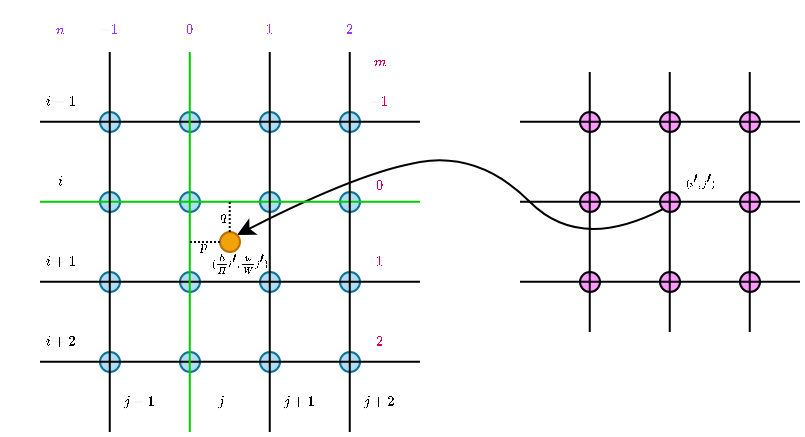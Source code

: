 <mxfile version="20.0.1" type="github">
  <diagram id="v-Ln2yKNqHn4LmFGpvc1" name="Page-1">
    <mxGraphModel dx="392" dy="246" grid="1" gridSize="10" guides="1" tooltips="1" connect="1" arrows="1" fold="1" page="1" pageScale="1" pageWidth="827" pageHeight="1169" math="1" shadow="0">
      <root>
        <mxCell id="0" />
        <mxCell id="1" parent="0" />
        <mxCell id="QKjjUFYbsFrTldGZu0zj-31" value="" style="ellipse;whiteSpace=wrap;html=1;aspect=fixed;fillColor=#FF99FF;" vertex="1" parent="1">
          <mxGeometry x="490" y="440" width="10" height="10" as="geometry" />
        </mxCell>
        <mxCell id="QKjjUFYbsFrTldGZu0zj-32" value="" style="ellipse;whiteSpace=wrap;html=1;aspect=fixed;fillColor=#FF99FF;" vertex="1" parent="1">
          <mxGeometry x="490" y="480" width="10" height="10" as="geometry" />
        </mxCell>
        <mxCell id="QKjjUFYbsFrTldGZu0zj-33" value="" style="ellipse;whiteSpace=wrap;html=1;aspect=fixed;fillColor=#FF99FF;" vertex="1" parent="1">
          <mxGeometry x="490" y="520" width="10" height="10" as="geometry" />
        </mxCell>
        <mxCell id="QKjjUFYbsFrTldGZu0zj-34" value="" style="ellipse;whiteSpace=wrap;html=1;aspect=fixed;fillColor=#FF99FF;" vertex="1" parent="1">
          <mxGeometry x="530" y="520" width="10" height="10" as="geometry" />
        </mxCell>
        <mxCell id="QKjjUFYbsFrTldGZu0zj-35" value="" style="ellipse;whiteSpace=wrap;html=1;aspect=fixed;fillColor=#FF99FF;" vertex="1" parent="1">
          <mxGeometry x="570" y="520" width="10" height="10" as="geometry" />
        </mxCell>
        <mxCell id="QKjjUFYbsFrTldGZu0zj-36" value="" style="ellipse;whiteSpace=wrap;html=1;aspect=fixed;fillColor=#FF99FF;" vertex="1" parent="1">
          <mxGeometry x="530" y="480" width="10" height="10" as="geometry" />
        </mxCell>
        <mxCell id="QKjjUFYbsFrTldGZu0zj-37" value="" style="ellipse;whiteSpace=wrap;html=1;aspect=fixed;fillColor=#FF99FF;" vertex="1" parent="1">
          <mxGeometry x="570" y="480" width="10" height="10" as="geometry" />
        </mxCell>
        <mxCell id="QKjjUFYbsFrTldGZu0zj-38" value="" style="ellipse;whiteSpace=wrap;html=1;aspect=fixed;fillColor=#FF99FF;" vertex="1" parent="1">
          <mxGeometry x="570" y="440" width="10" height="10" as="geometry" />
        </mxCell>
        <mxCell id="QKjjUFYbsFrTldGZu0zj-39" value="" style="ellipse;whiteSpace=wrap;html=1;aspect=fixed;fillColor=#FF99FF;" vertex="1" parent="1">
          <mxGeometry x="530" y="440" width="10" height="10" as="geometry" />
        </mxCell>
        <mxCell id="QKjjUFYbsFrTldGZu0zj-40" value="" style="endArrow=none;html=1;rounded=0;fontSize=4;" edge="1" parent="1">
          <mxGeometry width="50" height="50" relative="1" as="geometry">
            <mxPoint x="460" y="524.88" as="sourcePoint" />
            <mxPoint x="600" y="524.88" as="targetPoint" />
          </mxGeometry>
        </mxCell>
        <mxCell id="QKjjUFYbsFrTldGZu0zj-41" value="" style="endArrow=none;html=1;rounded=0;fontSize=4;" edge="1" parent="1">
          <mxGeometry width="50" height="50" relative="1" as="geometry">
            <mxPoint x="460" y="484.88" as="sourcePoint" />
            <mxPoint x="600" y="484.88" as="targetPoint" />
          </mxGeometry>
        </mxCell>
        <mxCell id="QKjjUFYbsFrTldGZu0zj-42" value="" style="endArrow=none;html=1;rounded=0;fontSize=4;" edge="1" parent="1">
          <mxGeometry width="50" height="50" relative="1" as="geometry">
            <mxPoint x="460" y="444.88" as="sourcePoint" />
            <mxPoint x="600" y="444.88" as="targetPoint" />
          </mxGeometry>
        </mxCell>
        <mxCell id="QKjjUFYbsFrTldGZu0zj-43" value="" style="endArrow=none;html=1;rounded=0;fontSize=4;" edge="1" parent="1">
          <mxGeometry width="50" height="50" relative="1" as="geometry">
            <mxPoint x="494.88" y="550" as="sourcePoint" />
            <mxPoint x="494.88" y="420" as="targetPoint" />
          </mxGeometry>
        </mxCell>
        <mxCell id="QKjjUFYbsFrTldGZu0zj-44" value="" style="endArrow=none;html=1;rounded=0;fontSize=4;" edge="1" parent="1">
          <mxGeometry width="50" height="50" relative="1" as="geometry">
            <mxPoint x="534.88" y="550" as="sourcePoint" />
            <mxPoint x="534.88" y="420" as="targetPoint" />
          </mxGeometry>
        </mxCell>
        <mxCell id="QKjjUFYbsFrTldGZu0zj-45" value="" style="endArrow=none;html=1;rounded=0;fontSize=4;" edge="1" parent="1">
          <mxGeometry width="50" height="50" relative="1" as="geometry">
            <mxPoint x="574.88" y="550" as="sourcePoint" />
            <mxPoint x="574.88" y="420" as="targetPoint" />
          </mxGeometry>
        </mxCell>
        <mxCell id="QKjjUFYbsFrTldGZu0zj-46" value="$$(i&#39;,j&#39;)$$" style="text;html=1;strokeColor=none;fillColor=none;align=center;verticalAlign=middle;whiteSpace=wrap;rounded=0;fontSize=4;" vertex="1" parent="1">
          <mxGeometry x="520" y="460" width="60" height="30" as="geometry" />
        </mxCell>
        <mxCell id="QKjjUFYbsFrTldGZu0zj-47" value="" style="curved=1;endArrow=classic;html=1;rounded=0;fontSize=4;entryX=1;entryY=0;entryDx=0;entryDy=0;exitX=0;exitY=1;exitDx=0;exitDy=0;" edge="1" parent="1" source="QKjjUFYbsFrTldGZu0zj-36" target="QKjjUFYbsFrTldGZu0zj-99">
          <mxGeometry width="50" height="50" relative="1" as="geometry">
            <mxPoint x="530" y="490" as="sourcePoint" />
            <mxPoint x="378.536" y="481.464" as="targetPoint" />
            <Array as="points">
              <mxPoint x="490" y="510" />
              <mxPoint x="440" y="460" />
              <mxPoint x="380" y="470" />
            </Array>
          </mxGeometry>
        </mxCell>
        <mxCell id="QKjjUFYbsFrTldGZu0zj-74" value="" style="ellipse;whiteSpace=wrap;html=1;aspect=fixed;shadow=0;fontSize=3;fillColor=#b1ddf0;strokeColor=#10739e;" vertex="1" parent="1">
          <mxGeometry x="250" y="440" width="10" height="10" as="geometry" />
        </mxCell>
        <mxCell id="QKjjUFYbsFrTldGZu0zj-75" value="" style="ellipse;whiteSpace=wrap;html=1;aspect=fixed;shadow=0;fontSize=3;fillColor=#b1ddf0;strokeColor=#10739e;" vertex="1" parent="1">
          <mxGeometry x="290" y="440" width="10" height="10" as="geometry" />
        </mxCell>
        <mxCell id="QKjjUFYbsFrTldGZu0zj-76" value="" style="ellipse;whiteSpace=wrap;html=1;aspect=fixed;shadow=0;fontSize=3;fillColor=#b1ddf0;strokeColor=#10739e;" vertex="1" parent="1">
          <mxGeometry x="330" y="440" width="10" height="10" as="geometry" />
        </mxCell>
        <mxCell id="QKjjUFYbsFrTldGZu0zj-77" value="" style="ellipse;whiteSpace=wrap;html=1;aspect=fixed;shadow=0;fontSize=3;fillColor=#b1ddf0;strokeColor=#10739e;" vertex="1" parent="1">
          <mxGeometry x="370" y="440" width="10" height="10" as="geometry" />
        </mxCell>
        <mxCell id="QKjjUFYbsFrTldGZu0zj-78" value="" style="ellipse;whiteSpace=wrap;html=1;aspect=fixed;shadow=0;fontSize=3;fillColor=#b1ddf0;strokeColor=#10739e;" vertex="1" parent="1">
          <mxGeometry x="250" y="480" width="10" height="10" as="geometry" />
        </mxCell>
        <mxCell id="QKjjUFYbsFrTldGZu0zj-79" value="" style="ellipse;whiteSpace=wrap;html=1;aspect=fixed;shadow=0;fontSize=3;fillColor=#b1ddf0;strokeColor=#10739e;" vertex="1" parent="1">
          <mxGeometry x="290" y="480" width="10" height="10" as="geometry" />
        </mxCell>
        <mxCell id="QKjjUFYbsFrTldGZu0zj-80" value="" style="ellipse;whiteSpace=wrap;html=1;aspect=fixed;shadow=0;fontSize=3;fillColor=#b1ddf0;strokeColor=#10739e;" vertex="1" parent="1">
          <mxGeometry x="330" y="480" width="10" height="10" as="geometry" />
        </mxCell>
        <mxCell id="QKjjUFYbsFrTldGZu0zj-81" value="" style="ellipse;whiteSpace=wrap;html=1;aspect=fixed;shadow=0;fontSize=3;fillColor=#b1ddf0;strokeColor=#10739e;" vertex="1" parent="1">
          <mxGeometry x="370" y="480" width="10" height="10" as="geometry" />
        </mxCell>
        <mxCell id="QKjjUFYbsFrTldGZu0zj-82" value="" style="ellipse;whiteSpace=wrap;html=1;aspect=fixed;shadow=0;fontSize=3;fillColor=#b1ddf0;strokeColor=#10739e;" vertex="1" parent="1">
          <mxGeometry x="250" y="520" width="10" height="10" as="geometry" />
        </mxCell>
        <mxCell id="QKjjUFYbsFrTldGZu0zj-83" value="" style="ellipse;whiteSpace=wrap;html=1;aspect=fixed;shadow=0;fontSize=3;fillColor=#b1ddf0;strokeColor=#10739e;" vertex="1" parent="1">
          <mxGeometry x="290" y="520" width="10" height="10" as="geometry" />
        </mxCell>
        <mxCell id="QKjjUFYbsFrTldGZu0zj-84" value="" style="ellipse;whiteSpace=wrap;html=1;aspect=fixed;shadow=0;fontSize=3;fillColor=#b1ddf0;strokeColor=#10739e;" vertex="1" parent="1">
          <mxGeometry x="330" y="520" width="10" height="10" as="geometry" />
        </mxCell>
        <mxCell id="QKjjUFYbsFrTldGZu0zj-85" value="" style="ellipse;whiteSpace=wrap;html=1;aspect=fixed;shadow=0;fontSize=3;fillColor=#b1ddf0;strokeColor=#10739e;" vertex="1" parent="1">
          <mxGeometry x="370" y="520" width="10" height="10" as="geometry" />
        </mxCell>
        <mxCell id="QKjjUFYbsFrTldGZu0zj-86" value="" style="ellipse;whiteSpace=wrap;html=1;aspect=fixed;shadow=0;fontSize=3;fillColor=#b1ddf0;strokeColor=#10739e;" vertex="1" parent="1">
          <mxGeometry x="250" y="560" width="10" height="10" as="geometry" />
        </mxCell>
        <mxCell id="QKjjUFYbsFrTldGZu0zj-87" value="" style="ellipse;whiteSpace=wrap;html=1;aspect=fixed;shadow=0;fontSize=3;fillColor=#b1ddf0;strokeColor=#10739e;" vertex="1" parent="1">
          <mxGeometry x="290" y="560" width="10" height="10" as="geometry" />
        </mxCell>
        <mxCell id="QKjjUFYbsFrTldGZu0zj-88" value="" style="ellipse;whiteSpace=wrap;html=1;aspect=fixed;shadow=0;fontSize=3;fillColor=#b1ddf0;strokeColor=#10739e;" vertex="1" parent="1">
          <mxGeometry x="330" y="560" width="10" height="10" as="geometry" />
        </mxCell>
        <mxCell id="QKjjUFYbsFrTldGZu0zj-89" value="" style="ellipse;whiteSpace=wrap;html=1;aspect=fixed;shadow=0;fontSize=3;fillColor=#b1ddf0;strokeColor=#10739e;" vertex="1" parent="1">
          <mxGeometry x="370" y="560" width="10" height="10" as="geometry" />
        </mxCell>
        <mxCell id="QKjjUFYbsFrTldGZu0zj-90" value="" style="endArrow=none;html=1;rounded=0;fontSize=3;startSize=2;endSize=0;strokeWidth=1;jumpSize=1;" edge="1" parent="1">
          <mxGeometry width="50" height="50" relative="1" as="geometry">
            <mxPoint x="220" y="444.88" as="sourcePoint" />
            <mxPoint x="410" y="444.88" as="targetPoint" />
          </mxGeometry>
        </mxCell>
        <mxCell id="QKjjUFYbsFrTldGZu0zj-91" value="" style="endArrow=none;html=1;rounded=0;fontSize=3;startSize=2;endSize=0;strokeWidth=1;jumpSize=1;strokeColor=#00CC00;" edge="1" parent="1">
          <mxGeometry width="50" height="50" relative="1" as="geometry">
            <mxPoint x="220" y="484.88" as="sourcePoint" />
            <mxPoint x="410" y="484.88" as="targetPoint" />
          </mxGeometry>
        </mxCell>
        <mxCell id="QKjjUFYbsFrTldGZu0zj-92" value="" style="endArrow=none;html=1;rounded=0;fontSize=3;startSize=2;endSize=0;strokeWidth=1;jumpSize=1;fontColor=#33FF33;" edge="1" parent="1">
          <mxGeometry width="50" height="50" relative="1" as="geometry">
            <mxPoint x="220" y="524.88" as="sourcePoint" />
            <mxPoint x="410" y="524.88" as="targetPoint" />
          </mxGeometry>
        </mxCell>
        <mxCell id="QKjjUFYbsFrTldGZu0zj-93" value="" style="endArrow=none;html=1;rounded=0;fontSize=3;startSize=2;endSize=0;strokeWidth=1;jumpSize=1;" edge="1" parent="1">
          <mxGeometry width="50" height="50" relative="1" as="geometry">
            <mxPoint x="220" y="564.88" as="sourcePoint" />
            <mxPoint x="410" y="564.88" as="targetPoint" />
          </mxGeometry>
        </mxCell>
        <mxCell id="QKjjUFYbsFrTldGZu0zj-94" value="" style="endArrow=none;html=1;rounded=0;fontSize=3;startSize=2;endSize=0;strokeWidth=1;jumpSize=1;" edge="1" parent="1">
          <mxGeometry width="50" height="50" relative="1" as="geometry">
            <mxPoint x="254.88" y="600" as="sourcePoint" />
            <mxPoint x="254.88" y="410" as="targetPoint" />
          </mxGeometry>
        </mxCell>
        <mxCell id="QKjjUFYbsFrTldGZu0zj-95" value="" style="endArrow=none;html=1;rounded=0;fontSize=3;startSize=2;endSize=0;strokeWidth=1;jumpSize=1;fontColor=#33FF33;strokeColor=#00CC00;" edge="1" parent="1">
          <mxGeometry width="50" height="50" relative="1" as="geometry">
            <mxPoint x="294.88" y="600" as="sourcePoint" />
            <mxPoint x="294.88" y="410" as="targetPoint" />
          </mxGeometry>
        </mxCell>
        <mxCell id="QKjjUFYbsFrTldGZu0zj-96" value="" style="endArrow=none;html=1;rounded=0;fontSize=3;startSize=2;endSize=0;strokeWidth=1;jumpSize=1;" edge="1" parent="1">
          <mxGeometry width="50" height="50" relative="1" as="geometry">
            <mxPoint x="334.88" y="600" as="sourcePoint" />
            <mxPoint x="334.88" y="410" as="targetPoint" />
          </mxGeometry>
        </mxCell>
        <mxCell id="QKjjUFYbsFrTldGZu0zj-97" value="" style="endArrow=none;html=1;rounded=0;fontSize=3;startSize=2;endSize=0;strokeWidth=1;jumpSize=1;" edge="1" parent="1">
          <mxGeometry width="50" height="50" relative="1" as="geometry">
            <mxPoint x="374.88" y="600" as="sourcePoint" />
            <mxPoint x="374.88" y="410" as="targetPoint" />
          </mxGeometry>
        </mxCell>
        <mxCell id="QKjjUFYbsFrTldGZu0zj-99" value="" style="ellipse;whiteSpace=wrap;html=1;aspect=fixed;shadow=0;fontSize=3;fillColor=#f0a30a;fontColor=#000000;strokeColor=#BD7000;" vertex="1" parent="1">
          <mxGeometry x="310" y="500" width="10" height="10" as="geometry" />
        </mxCell>
        <mxCell id="QKjjUFYbsFrTldGZu0zj-100" value="$$i-1$$" style="text;html=1;strokeColor=none;fillColor=none;align=center;verticalAlign=middle;whiteSpace=wrap;rounded=0;shadow=0;fontSize=6;" vertex="1" parent="1">
          <mxGeometry x="200" y="420" width="60" height="30" as="geometry" />
        </mxCell>
        <mxCell id="QKjjUFYbsFrTldGZu0zj-101" value="$$i$$" style="text;html=1;strokeColor=none;fillColor=none;align=center;verticalAlign=middle;whiteSpace=wrap;rounded=0;shadow=0;fontSize=6;" vertex="1" parent="1">
          <mxGeometry x="200" y="460" width="60" height="30" as="geometry" />
        </mxCell>
        <mxCell id="QKjjUFYbsFrTldGZu0zj-103" value="$$i+2$$" style="text;html=1;strokeColor=none;fillColor=none;align=center;verticalAlign=middle;whiteSpace=wrap;rounded=0;shadow=0;fontSize=6;" vertex="1" parent="1">
          <mxGeometry x="200" y="540" width="60" height="30" as="geometry" />
        </mxCell>
        <mxCell id="QKjjUFYbsFrTldGZu0zj-104" value="$$i+1$$" style="text;html=1;strokeColor=none;fillColor=none;align=center;verticalAlign=middle;whiteSpace=wrap;rounded=0;shadow=0;fontSize=6;" vertex="1" parent="1">
          <mxGeometry x="200" y="500" width="60" height="30" as="geometry" />
        </mxCell>
        <mxCell id="QKjjUFYbsFrTldGZu0zj-105" value="$$j-1$$" style="text;html=1;strokeColor=none;fillColor=none;align=center;verticalAlign=middle;whiteSpace=wrap;rounded=0;shadow=0;fontSize=6;" vertex="1" parent="1">
          <mxGeometry x="240" y="570" width="60" height="30" as="geometry" />
        </mxCell>
        <mxCell id="QKjjUFYbsFrTldGZu0zj-106" value="$$j$$" style="text;html=1;strokeColor=none;fillColor=none;align=center;verticalAlign=middle;whiteSpace=wrap;rounded=0;shadow=0;fontSize=6;" vertex="1" parent="1">
          <mxGeometry x="280" y="570" width="60" height="30" as="geometry" />
        </mxCell>
        <mxCell id="QKjjUFYbsFrTldGZu0zj-107" value="$$j+1$$" style="text;html=1;strokeColor=none;fillColor=none;align=center;verticalAlign=middle;whiteSpace=wrap;rounded=0;shadow=0;fontSize=6;" vertex="1" parent="1">
          <mxGeometry x="320" y="570" width="60" height="30" as="geometry" />
        </mxCell>
        <mxCell id="QKjjUFYbsFrTldGZu0zj-108" value="$$j+2$$" style="text;html=1;strokeColor=none;fillColor=none;align=center;verticalAlign=middle;whiteSpace=wrap;rounded=0;shadow=0;fontSize=6;" vertex="1" parent="1">
          <mxGeometry x="360" y="570" width="60" height="30" as="geometry" />
        </mxCell>
        <mxCell id="QKjjUFYbsFrTldGZu0zj-109" value="$$(\frac{h}{H} i&#39;, \frac{w}{W} j&#39;)$$" style="text;html=1;strokeColor=none;fillColor=none;align=center;verticalAlign=middle;whiteSpace=wrap;rounded=0;shadow=0;fontSize=4;" vertex="1" parent="1">
          <mxGeometry x="290" y="500" width="60" height="30" as="geometry" />
        </mxCell>
        <mxCell id="QKjjUFYbsFrTldGZu0zj-110" value="$$q$$" style="text;html=1;strokeColor=none;fillColor=none;align=center;verticalAlign=middle;whiteSpace=wrap;rounded=0;shadow=0;fontSize=6;" vertex="1" parent="1">
          <mxGeometry x="282" y="477" width="60" height="30" as="geometry" />
        </mxCell>
        <mxCell id="QKjjUFYbsFrTldGZu0zj-111" value="$$p$$" style="text;html=1;strokeColor=none;fillColor=none;align=center;verticalAlign=middle;whiteSpace=wrap;rounded=0;shadow=0;fontSize=6;" vertex="1" parent="1">
          <mxGeometry x="272" y="492" width="60" height="30" as="geometry" />
        </mxCell>
        <mxCell id="QKjjUFYbsFrTldGZu0zj-112" value="" style="endArrow=none;dashed=1;html=1;dashPattern=1 1;strokeWidth=1;rounded=0;fontSize=4;startSize=2;endSize=0;jumpSize=1;" edge="1" parent="1">
          <mxGeometry width="50" height="50" relative="1" as="geometry">
            <mxPoint x="314.86" y="485" as="sourcePoint" />
            <mxPoint x="314.86" y="501" as="targetPoint" />
          </mxGeometry>
        </mxCell>
        <mxCell id="QKjjUFYbsFrTldGZu0zj-114" value="" style="endArrow=none;dashed=1;html=1;dashPattern=1 1;strokeWidth=1;rounded=0;fontSize=4;startSize=2;endSize=0;jumpSize=1;" edge="1" parent="1">
          <mxGeometry width="50" height="50" relative="1" as="geometry">
            <mxPoint x="295" y="505" as="sourcePoint" />
            <mxPoint x="310" y="505" as="targetPoint" />
          </mxGeometry>
        </mxCell>
        <mxCell id="QKjjUFYbsFrTldGZu0zj-115" value="$$-1$$" style="text;html=1;strokeColor=none;fillColor=none;align=center;verticalAlign=middle;whiteSpace=wrap;rounded=0;shadow=0;fontSize=6;fontColor=#CC0066;" vertex="1" parent="1">
          <mxGeometry x="360" y="420" width="60" height="30" as="geometry" />
        </mxCell>
        <mxCell id="QKjjUFYbsFrTldGZu0zj-116" value="$$-1$$" style="text;html=1;strokeColor=none;fillColor=none;align=center;verticalAlign=middle;whiteSpace=wrap;rounded=0;shadow=0;fontSize=6;fontColor=#9933FF;" vertex="1" parent="1">
          <mxGeometry x="225" y="384" width="60" height="30" as="geometry" />
        </mxCell>
        <mxCell id="QKjjUFYbsFrTldGZu0zj-117" value="$$0$$" style="text;html=1;strokeColor=none;fillColor=none;align=center;verticalAlign=middle;whiteSpace=wrap;rounded=0;shadow=0;fontSize=6;fontColor=#9933FF;" vertex="1" parent="1">
          <mxGeometry x="265" y="384" width="60" height="30" as="geometry" />
        </mxCell>
        <mxCell id="QKjjUFYbsFrTldGZu0zj-118" value="$$1$$" style="text;html=1;strokeColor=none;fillColor=none;align=center;verticalAlign=middle;whiteSpace=wrap;rounded=0;shadow=0;fontSize=6;fontColor=#9933FF;" vertex="1" parent="1">
          <mxGeometry x="305" y="384" width="60" height="30" as="geometry" />
        </mxCell>
        <mxCell id="QKjjUFYbsFrTldGZu0zj-119" value="$$2$$" style="text;html=1;strokeColor=none;fillColor=none;align=center;verticalAlign=middle;whiteSpace=wrap;rounded=0;shadow=0;fontSize=6;fontColor=#9933FF;" vertex="1" parent="1">
          <mxGeometry x="345" y="384" width="60" height="30" as="geometry" />
        </mxCell>
        <mxCell id="QKjjUFYbsFrTldGZu0zj-120" value="$$0$$" style="text;html=1;strokeColor=none;fillColor=none;align=center;verticalAlign=middle;whiteSpace=wrap;rounded=0;shadow=0;fontSize=6;fontColor=#CC0066;" vertex="1" parent="1">
          <mxGeometry x="360" y="462" width="60" height="30" as="geometry" />
        </mxCell>
        <mxCell id="QKjjUFYbsFrTldGZu0zj-121" value="$$1$$" style="text;html=1;strokeColor=none;fillColor=none;align=center;verticalAlign=middle;whiteSpace=wrap;rounded=0;shadow=0;fontSize=6;fontColor=#CC0066;" vertex="1" parent="1">
          <mxGeometry x="360" y="500" width="60" height="30" as="geometry" />
        </mxCell>
        <mxCell id="QKjjUFYbsFrTldGZu0zj-122" value="$$2$$" style="text;html=1;strokeColor=none;fillColor=none;align=center;verticalAlign=middle;whiteSpace=wrap;rounded=0;shadow=0;fontSize=6;fontColor=#CC0066;" vertex="1" parent="1">
          <mxGeometry x="360" y="540" width="60" height="30" as="geometry" />
        </mxCell>
        <mxCell id="QKjjUFYbsFrTldGZu0zj-123" value="$$n$$" style="text;html=1;strokeColor=none;fillColor=none;align=center;verticalAlign=middle;whiteSpace=wrap;rounded=0;shadow=0;fontSize=6;fontColor=#9933FF;" vertex="1" parent="1">
          <mxGeometry x="200" y="384" width="60" height="30" as="geometry" />
        </mxCell>
        <mxCell id="QKjjUFYbsFrTldGZu0zj-124" value="$$m$$" style="text;html=1;strokeColor=none;fillColor=none;align=center;verticalAlign=middle;whiteSpace=wrap;rounded=0;shadow=0;fontSize=6;fontColor=#CC0066;" vertex="1" parent="1">
          <mxGeometry x="360" y="400" width="60" height="30" as="geometry" />
        </mxCell>
      </root>
    </mxGraphModel>
  </diagram>
</mxfile>

